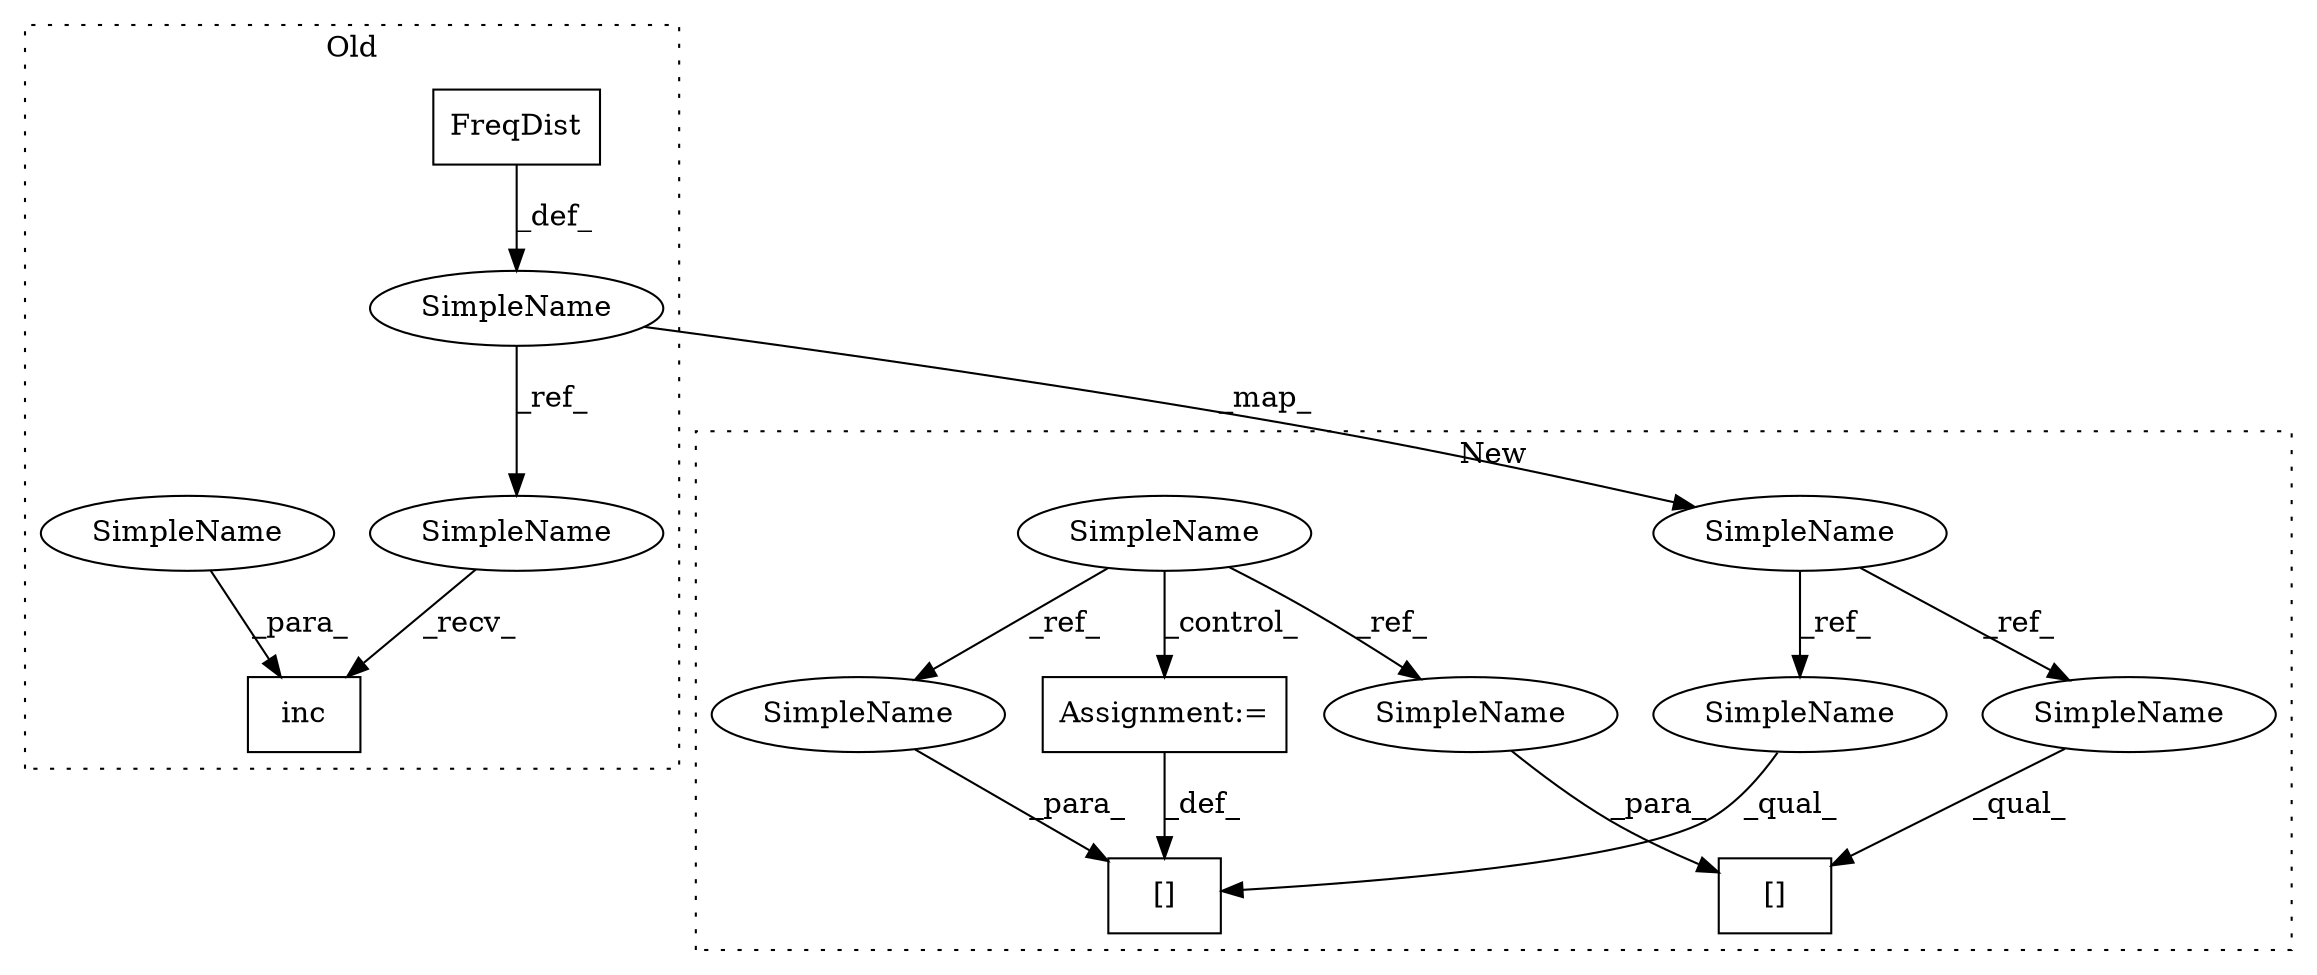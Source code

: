 digraph G {
subgraph cluster0 {
1 [label="FreqDist" a="32" s="2111" l="10" shape="box"];
4 [label="SimpleName" a="42" s="2100" l="10" shape="ellipse"];
7 [label="inc" a="32" s="2821,2828" l="4,1" shape="box"];
9 [label="SimpleName" a="42" s="2810" l="10" shape="ellipse"];
14 [label="SimpleName" a="42" s="2825" l="3" shape="ellipse"];
label = "Old";
style="dotted";
}
subgraph cluster1 {
2 [label="[]" a="2" s="3288,3302" l="11,1" shape="box"];
3 [label="SimpleName" a="42" s="2417" l="10" shape="ellipse"];
5 [label="[]" a="2" s="3288,3302" l="11,1" shape="box"];
6 [label="Assignment:=" a="7" s="3303" l="2" shape="box"];
8 [label="SimpleName" a="42" s="2869" l="3" shape="ellipse"];
10 [label="SimpleName" a="42" s="3299" l="3" shape="ellipse"];
11 [label="SimpleName" a="42" s="3299" l="3" shape="ellipse"];
12 [label="SimpleName" a="42" s="3288" l="10" shape="ellipse"];
13 [label="SimpleName" a="42" s="3288" l="10" shape="ellipse"];
label = "New";
style="dotted";
}
1 -> 4 [label="_def_"];
3 -> 13 [label="_ref_"];
3 -> 12 [label="_ref_"];
4 -> 9 [label="_ref_"];
4 -> 3 [label="_map_"];
6 -> 2 [label="_def_"];
8 -> 6 [label="_control_"];
8 -> 10 [label="_ref_"];
8 -> 11 [label="_ref_"];
9 -> 7 [label="_recv_"];
10 -> 5 [label="_para_"];
11 -> 2 [label="_para_"];
12 -> 2 [label="_qual_"];
13 -> 5 [label="_qual_"];
14 -> 7 [label="_para_"];
}